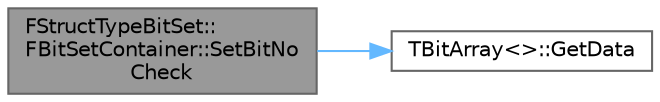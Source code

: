 digraph "FStructTypeBitSet::FBitSetContainer::SetBitNoCheck"
{
 // INTERACTIVE_SVG=YES
 // LATEX_PDF_SIZE
  bgcolor="transparent";
  edge [fontname=Helvetica,fontsize=10,labelfontname=Helvetica,labelfontsize=10];
  node [fontname=Helvetica,fontsize=10,shape=box,height=0.2,width=0.4];
  rankdir="LR";
  Node1 [id="Node000001",label="FStructTypeBitSet::\lFBitSetContainer::SetBitNo\lCheck",height=0.2,width=0.4,color="gray40", fillcolor="grey60", style="filled", fontcolor="black",tooltip="Directly sets a bit without boundary checks for improved performance."];
  Node1 -> Node2 [id="edge1_Node000001_Node000002",color="steelblue1",style="solid",tooltip=" "];
  Node2 [id="Node000002",label="TBitArray\<\>::GetData",height=0.2,width=0.4,color="grey40", fillcolor="white", style="filled",URL="$d5/d67/classTBitArray.html#afe6d50caa011fa57ebdd2c5fac43c573",tooltip=" "];
}
